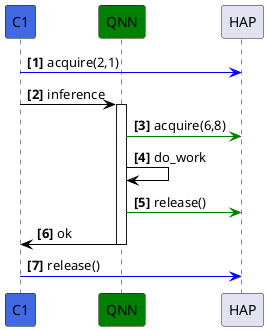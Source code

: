 @startuml

autonumber "<b>[#]"

participant "C1"   as cv #royalblue
participant "QNN"  as qnn #green
participant "HAP"  as hap 

cv -[#blue]> hap: acquire(2,1)

cv -[#black]> qnn: inference
activate qnn
qnn -[#green]> hap: acquire(6,8)
qnn -[#black]> qnn: do_work
qnn -[#green]> hap: release()
qnn -[#black]> cv: ok
deactivate qnn

cv -[#blue]> hap: release()

@enduml

